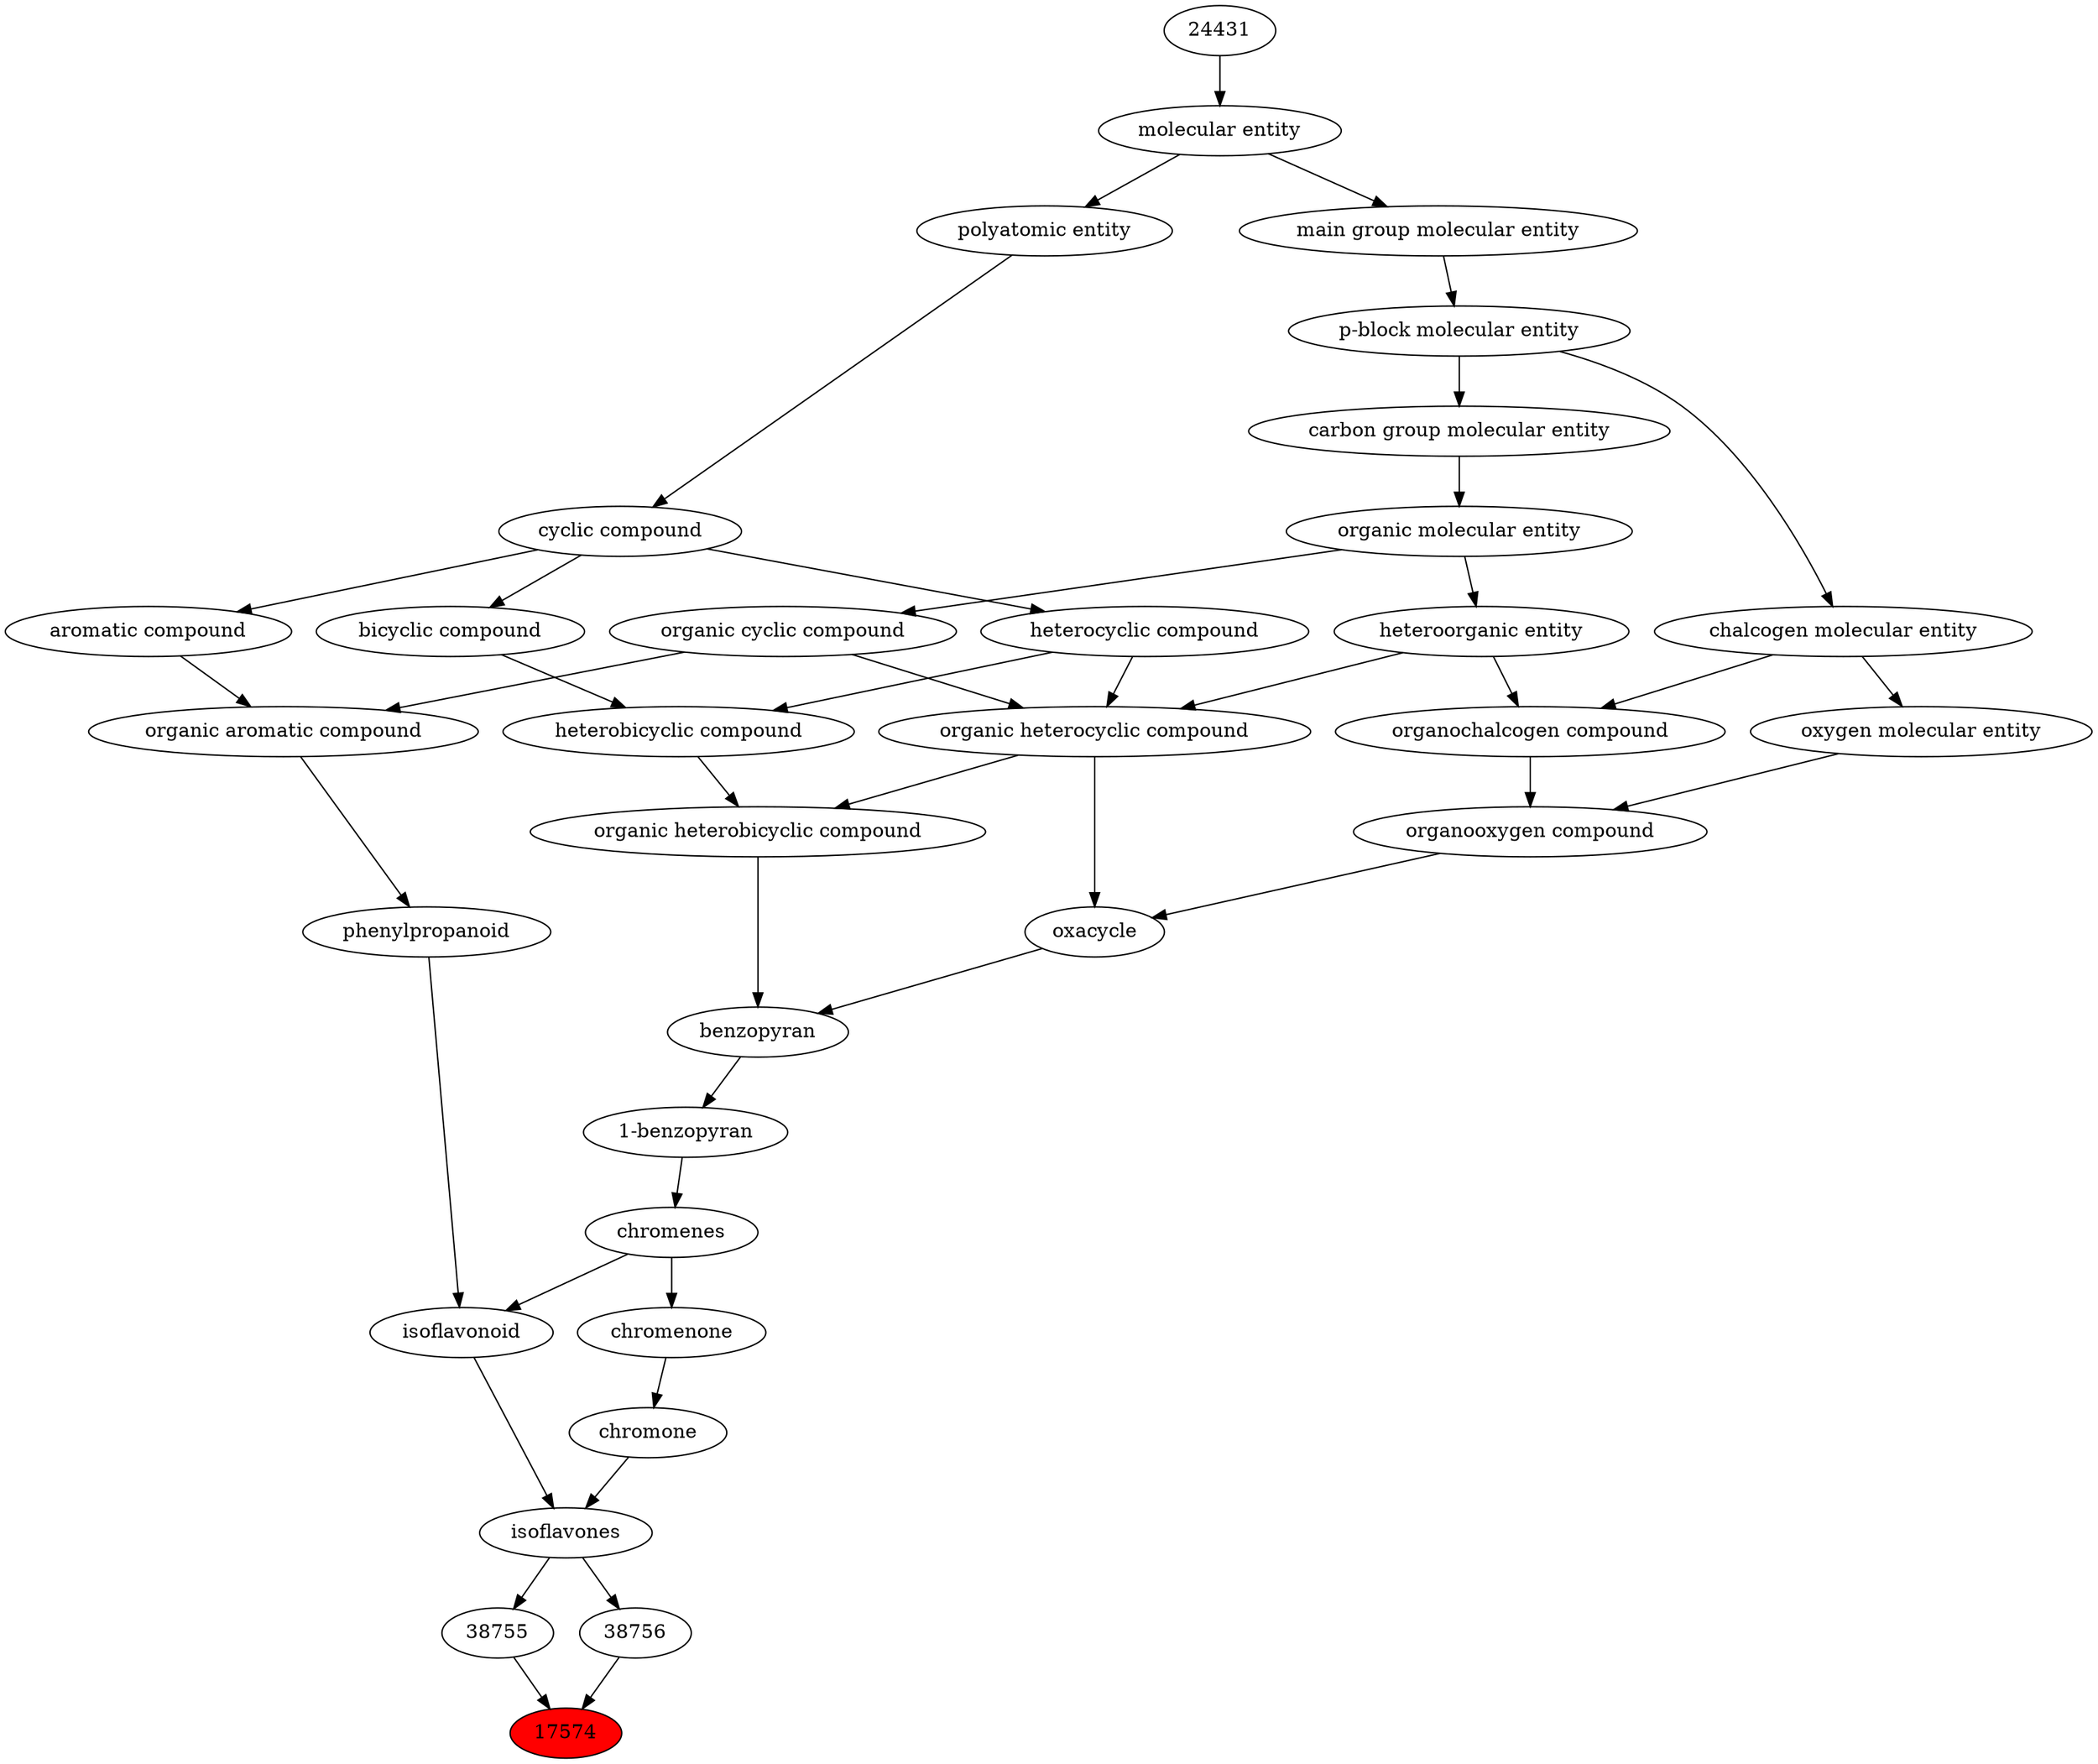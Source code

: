 digraph tree{ 
17574 [label="17574" fillcolor=red style=filled]
38755 -> 17574
38756 -> 17574
38755 [label="38755"]
38757 -> 38755
38756 [label="38756"]
38757 -> 38756
38757 [label="isoflavones"]
23238 -> 38757
50753 -> 38757
23238 [label="chromone"]
38445 -> 23238
50753 [label="isoflavonoid"]
26004 -> 50753
23232 -> 50753
38445 [label="chromenone"]
23232 -> 38445
26004 [label="phenylpropanoid"]
33659 -> 26004
23232 [label="chromenes"]
38443 -> 23232
33659 [label="organic aromatic compound"]
33832 -> 33659
33655 -> 33659
38443 [label="1-benzopyran"]
22727 -> 38443
33832 [label="organic cyclic compound"]
50860 -> 33832
33655 [label="aromatic compound"]
33595 -> 33655
22727 [label="benzopyran"]
38104 -> 22727
27171 -> 22727
50860 [label="organic molecular entity"]
33582 -> 50860
33595 [label="cyclic compound"]
36357 -> 33595
38104 [label="oxacycle"]
24532 -> 38104
36963 -> 38104
27171 [label="organic heterobicyclic compound"]
33672 -> 27171
24532 -> 27171
33582 [label="carbon group molecular entity"]
33675 -> 33582
36357 [label="polyatomic entity"]
23367 -> 36357
24532 [label="organic heterocyclic compound"]
33285 -> 24532
33832 -> 24532
5686 -> 24532
36963 [label="organooxygen compound"]
36962 -> 36963
25806 -> 36963
33672 [label="heterobicyclic compound"]
33636 -> 33672
5686 -> 33672
33675 [label="p-block molecular entity"]
33579 -> 33675
23367 [label="molecular entity"]
24431 -> 23367
33285 [label="heteroorganic entity"]
50860 -> 33285
5686 [label="heterocyclic compound"]
33595 -> 5686
36962 [label="organochalcogen compound"]
33285 -> 36962
33304 -> 36962
25806 [label="oxygen molecular entity"]
33304 -> 25806
33636 [label="bicyclic compound"]
33595 -> 33636
33579 [label="main group molecular entity"]
23367 -> 33579
24431 [label="24431"]
33304 [label="chalcogen molecular entity"]
33675 -> 33304
}